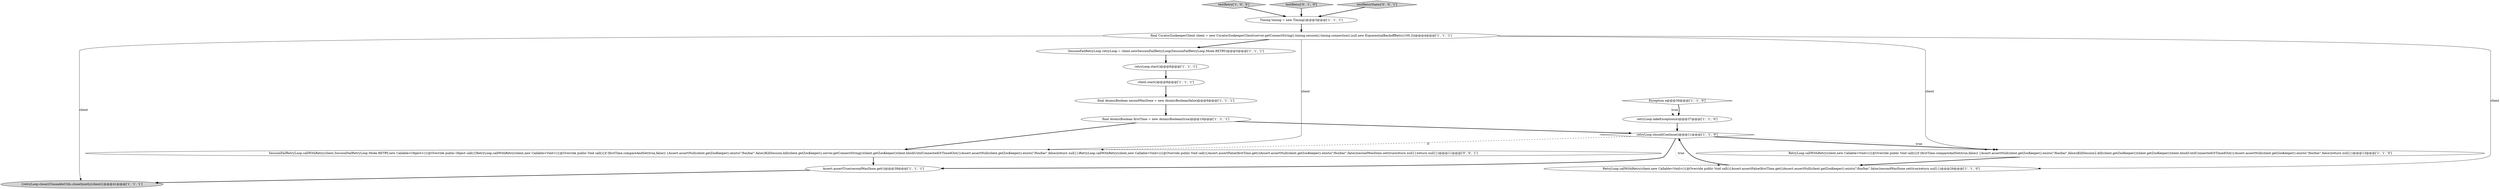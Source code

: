 digraph {
11 [style = filled, label = "final AtomicBoolean firstTime = new AtomicBoolean(true)@@@10@@@['1', '1', '1']", fillcolor = white, shape = ellipse image = "AAA0AAABBB1BBB"];
14 [style = filled, label = "retryLoop.takeException(e)@@@37@@@['1', '1', '0']", fillcolor = white, shape = ellipse image = "AAA0AAABBB1BBB"];
0 [style = filled, label = "client.start()@@@8@@@['1', '1', '1']", fillcolor = white, shape = ellipse image = "AAA0AAABBB1BBB"];
10 [style = filled, label = "retryLoop.start()@@@6@@@['1', '1', '1']", fillcolor = white, shape = ellipse image = "AAA0AAABBB1BBB"];
1 [style = filled, label = "RetryLoop.callWithRetry(client,new Callable<Void>(){@Override public Void call(){if (firstTime.compareAndSet(true,false)) {Assert.assertNull(client.getZooKeeper().exists(\"/foo/bar\",false))KillSession2.kill(client.getZooKeeper())client.getZooKeeper()client.blockUntilConnectedOrTimedOut()}Assert.assertNull(client.getZooKeeper().exists(\"/foo/bar\",false))return null}})@@@13@@@['1', '1', '0']", fillcolor = white, shape = ellipse image = "AAA0AAABBB1BBB"];
6 [style = filled, label = "testRetry['1', '0', '0']", fillcolor = lightgray, shape = diamond image = "AAA0AAABBB1BBB"];
4 [style = filled, label = "Exception e@@@36@@@['1', '1', '0']", fillcolor = white, shape = diamond image = "AAA0AAABBB1BBB"];
7 [style = filled, label = "final CuratorZookeeperClient client = new CuratorZookeeperClient(server.getConnectString(),timing.session(),timing.connection(),null,new ExponentialBackoffRetry(100,3))@@@4@@@['1', '1', '1']", fillcolor = white, shape = ellipse image = "AAA0AAABBB1BBB"];
15 [style = filled, label = "testRetry['0', '1', '0']", fillcolor = lightgray, shape = diamond image = "AAA0AAABBB2BBB"];
17 [style = filled, label = "SessionFailRetryLoop.callWithRetry(client,SessionFailRetryLoop.Mode.RETRY,new Callable<Object>(){@Override public Object call(){RetryLoop.callWithRetry(client,new Callable<Void>(){@Override public Void call(){if (firstTime.compareAndSet(true,false)) {Assert.assertNull(client.getZooKeeper().exists(\"/foo/bar\",false))KillSession.kill(client.getZooKeeper(),server.getConnectString())client.getZooKeeper()client.blockUntilConnectedOrTimedOut()}Assert.assertNull(client.getZooKeeper().exists(\"/foo/bar\",false))return null}})RetryLoop.callWithRetry(client,new Callable<Void>(){@Override public Void call(){Assert.assertFalse(firstTime.get())Assert.assertNull(client.getZooKeeper().exists(\"/foo/bar\",false))secondWasDone.set(true)return null}})return null}})@@@11@@@['0', '0', '1']", fillcolor = white, shape = ellipse image = "AAA0AAABBB3BBB"];
16 [style = filled, label = "testRetryStatic['0', '0', '1']", fillcolor = lightgray, shape = diamond image = "AAA0AAABBB3BBB"];
13 [style = filled, label = "RetryLoop.callWithRetry(client,new Callable<Void>(){@Override public Void call(){Assert.assertFalse(firstTime.get())Assert.assertNull(client.getZooKeeper().exists(\"/foo/bar\",false))secondWasDone.set(true)return null}})@@@26@@@['1', '1', '0']", fillcolor = white, shape = ellipse image = "AAA0AAABBB1BBB"];
8 [style = filled, label = "final AtomicBoolean secondWasDone = new AtomicBoolean(false)@@@9@@@['1', '1', '1']", fillcolor = white, shape = ellipse image = "AAA0AAABBB1BBB"];
12 [style = filled, label = "Timing timing = new Timing()@@@3@@@['1', '1', '1']", fillcolor = white, shape = ellipse image = "AAA0AAABBB1BBB"];
3 [style = filled, label = "retryLoop.shouldContinue()@@@11@@@['1', '1', '0']", fillcolor = white, shape = diamond image = "AAA0AAABBB1BBB"];
9 [style = filled, label = "Assert.assertTrue(secondWasDone.get())@@@39@@@['1', '1', '1']", fillcolor = white, shape = ellipse image = "AAA0AAABBB1BBB"];
2 [style = filled, label = "{retryLoop.close()CloseableUtils.closeQuietly(client)}@@@41@@@['1', '1', '1']", fillcolor = lightgray, shape = ellipse image = "AAA0AAABBB1BBB"];
5 [style = filled, label = "SessionFailRetryLoop retryLoop = client.newSessionFailRetryLoop(SessionFailRetryLoop.Mode.RETRY)@@@5@@@['1', '1', '1']", fillcolor = white, shape = ellipse image = "AAA0AAABBB1BBB"];
14->3 [style = bold, label=""];
5->10 [style = bold, label=""];
4->14 [style = bold, label=""];
7->2 [style = solid, label="client"];
3->17 [style = dashed, label="0"];
3->1 [style = bold, label=""];
9->2 [style = bold, label=""];
17->9 [style = bold, label=""];
4->14 [style = dotted, label="true"];
1->13 [style = bold, label=""];
12->7 [style = bold, label=""];
3->9 [style = bold, label=""];
7->5 [style = bold, label=""];
13->3 [style = bold, label=""];
11->3 [style = bold, label=""];
7->13 [style = solid, label="client"];
10->0 [style = bold, label=""];
7->17 [style = solid, label="client"];
0->8 [style = bold, label=""];
11->17 [style = bold, label=""];
15->12 [style = bold, label=""];
7->1 [style = solid, label="client"];
8->11 [style = bold, label=""];
16->12 [style = bold, label=""];
3->1 [style = dotted, label="true"];
3->13 [style = dotted, label="true"];
6->12 [style = bold, label=""];
}
